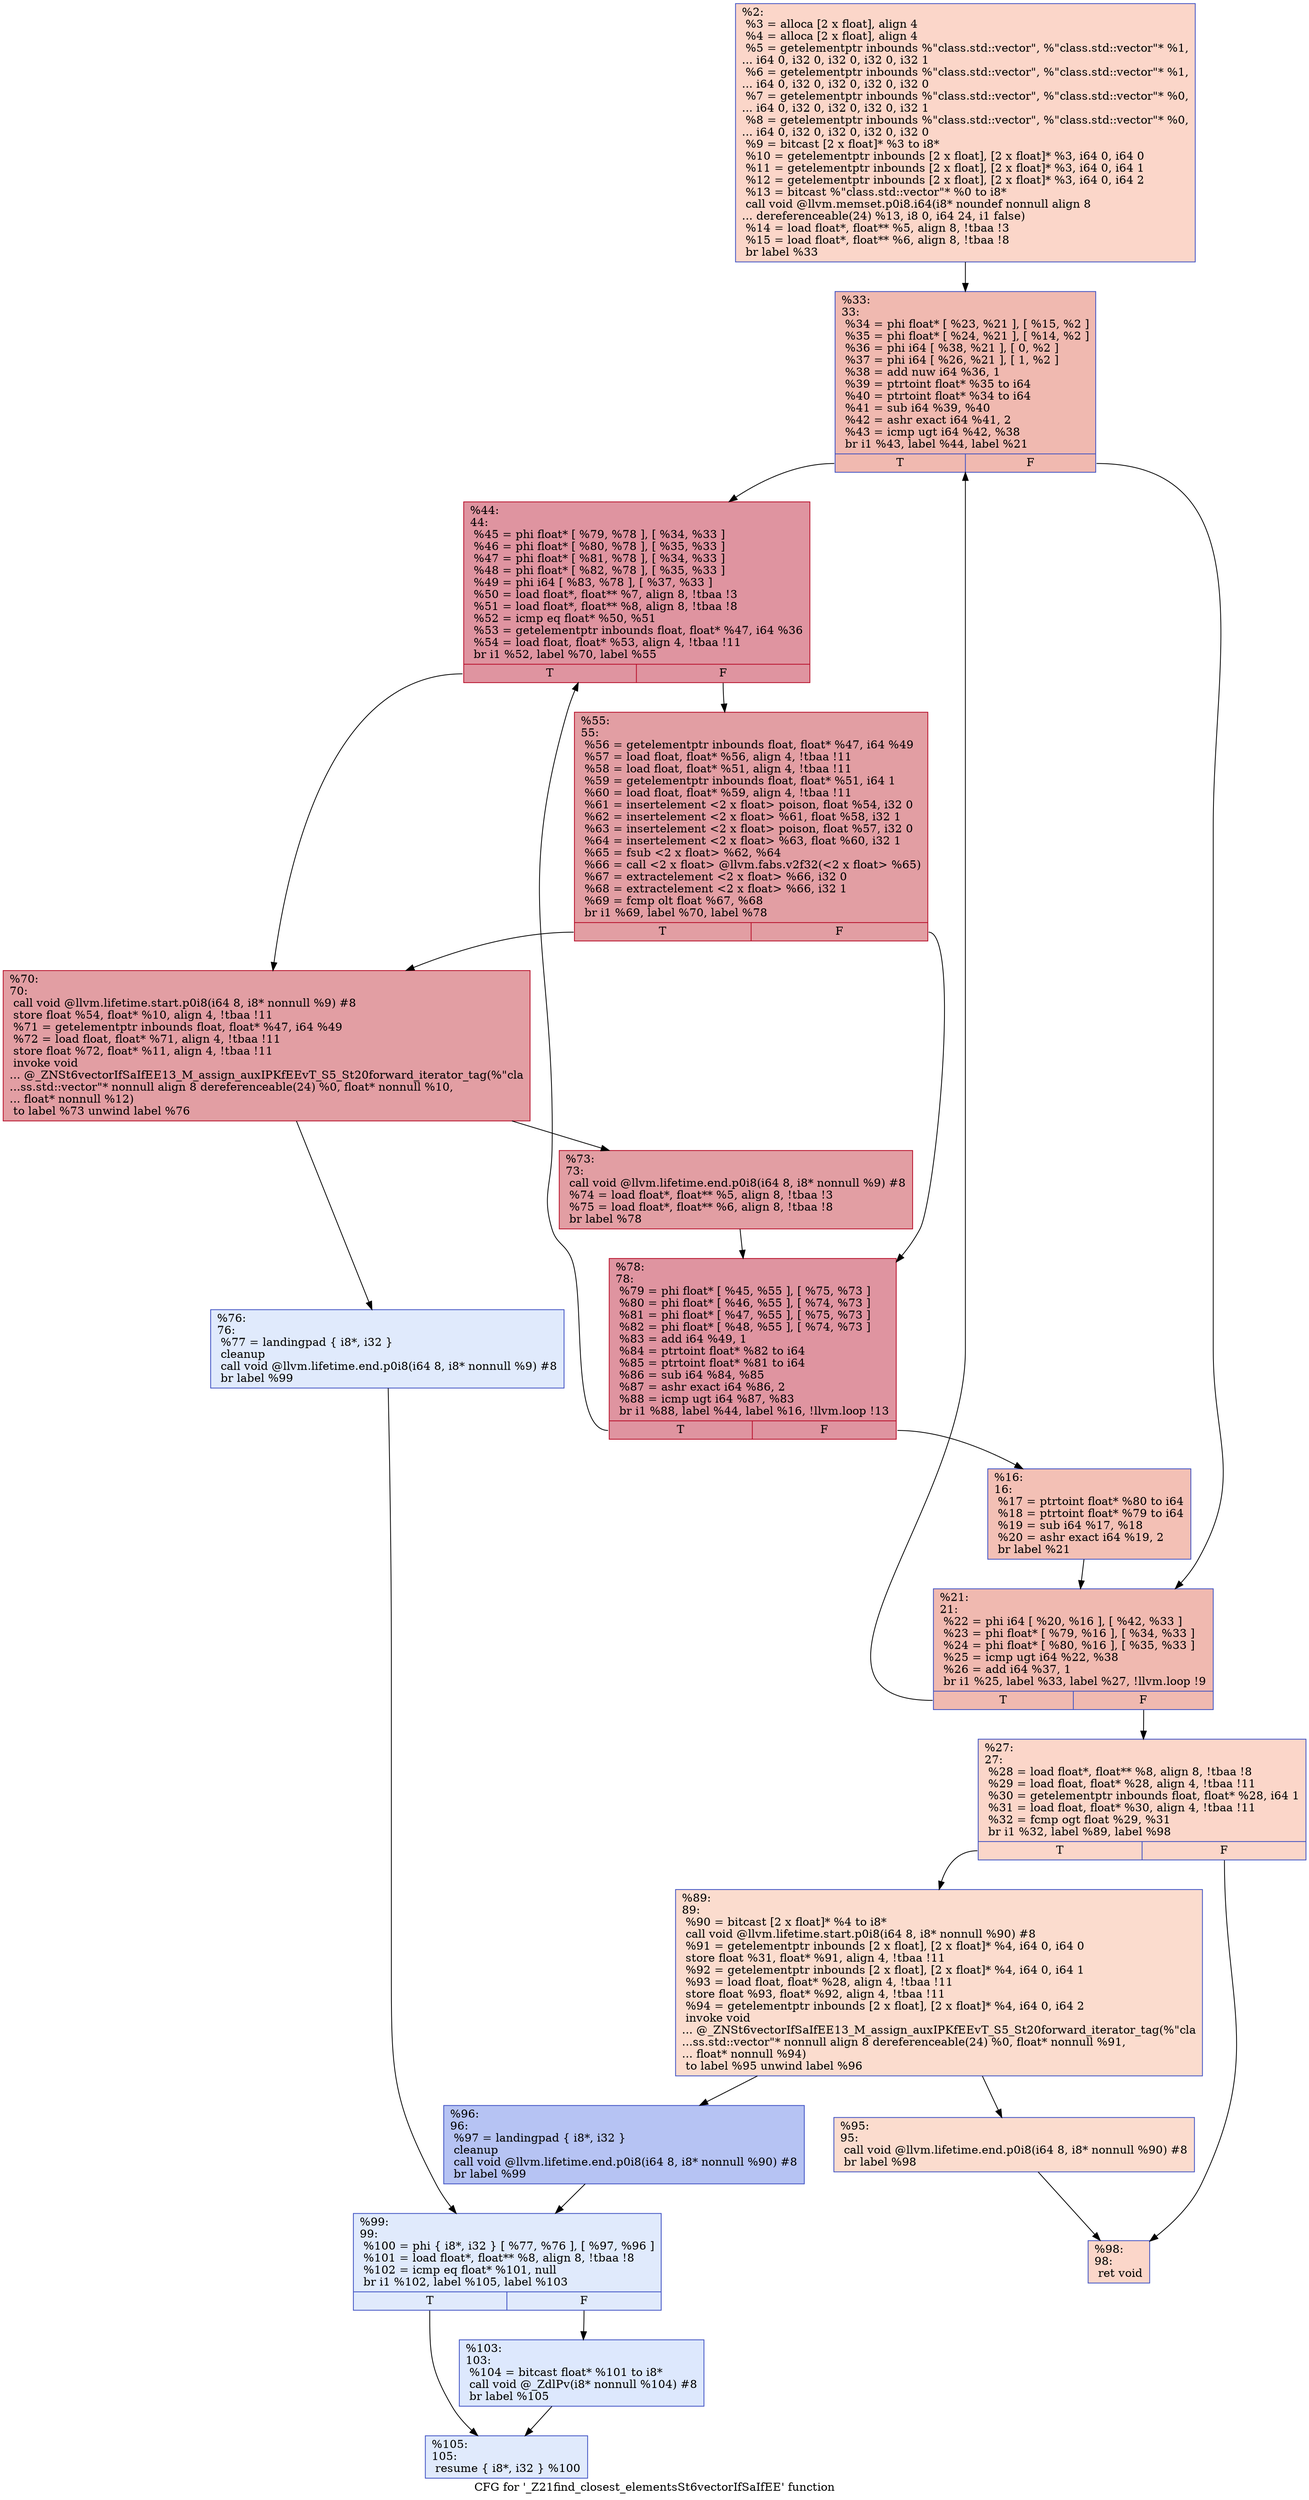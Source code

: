digraph "CFG for '_Z21find_closest_elementsSt6vectorIfSaIfEE' function" {
	label="CFG for '_Z21find_closest_elementsSt6vectorIfSaIfEE' function";

	Node0x563df5d64410 [shape=record,color="#3d50c3ff", style=filled, fillcolor="#f6a38570",label="{%2:\l  %3 = alloca [2 x float], align 4\l  %4 = alloca [2 x float], align 4\l  %5 = getelementptr inbounds %\"class.std::vector\", %\"class.std::vector\"* %1,\l... i64 0, i32 0, i32 0, i32 0, i32 1\l  %6 = getelementptr inbounds %\"class.std::vector\", %\"class.std::vector\"* %1,\l... i64 0, i32 0, i32 0, i32 0, i32 0\l  %7 = getelementptr inbounds %\"class.std::vector\", %\"class.std::vector\"* %0,\l... i64 0, i32 0, i32 0, i32 0, i32 1\l  %8 = getelementptr inbounds %\"class.std::vector\", %\"class.std::vector\"* %0,\l... i64 0, i32 0, i32 0, i32 0, i32 0\l  %9 = bitcast [2 x float]* %3 to i8*\l  %10 = getelementptr inbounds [2 x float], [2 x float]* %3, i64 0, i64 0\l  %11 = getelementptr inbounds [2 x float], [2 x float]* %3, i64 0, i64 1\l  %12 = getelementptr inbounds [2 x float], [2 x float]* %3, i64 0, i64 2\l  %13 = bitcast %\"class.std::vector\"* %0 to i8*\l  call void @llvm.memset.p0i8.i64(i8* noundef nonnull align 8\l... dereferenceable(24) %13, i8 0, i64 24, i1 false)\l  %14 = load float*, float** %5, align 8, !tbaa !3\l  %15 = load float*, float** %6, align 8, !tbaa !8\l  br label %33\l}"];
	Node0x563df5d64410 -> Node0x563df5d664d0;
	Node0x563df5d665d0 [shape=record,color="#3d50c3ff", style=filled, fillcolor="#e5705870",label="{%16:\l16:                                               \l  %17 = ptrtoint float* %80 to i64\l  %18 = ptrtoint float* %79 to i64\l  %19 = sub i64 %17, %18\l  %20 = ashr exact i64 %19, 2\l  br label %21\l}"];
	Node0x563df5d665d0 -> Node0x563df5d66840;
	Node0x563df5d66840 [shape=record,color="#3d50c3ff", style=filled, fillcolor="#de614d70",label="{%21:\l21:                                               \l  %22 = phi i64 [ %20, %16 ], [ %42, %33 ]\l  %23 = phi float* [ %79, %16 ], [ %34, %33 ]\l  %24 = phi float* [ %80, %16 ], [ %35, %33 ]\l  %25 = icmp ugt i64 %22, %38\l  %26 = add i64 %37, 1\l  br i1 %25, label %33, label %27, !llvm.loop !9\l|{<s0>T|<s1>F}}"];
	Node0x563df5d66840:s0 -> Node0x563df5d664d0;
	Node0x563df5d66840:s1 -> Node0x563df5d66e60;
	Node0x563df5d66e60 [shape=record,color="#3d50c3ff", style=filled, fillcolor="#f6a38570",label="{%27:\l27:                                               \l  %28 = load float*, float** %8, align 8, !tbaa !8\l  %29 = load float, float* %28, align 4, !tbaa !11\l  %30 = getelementptr inbounds float, float* %28, i64 1\l  %31 = load float, float* %30, align 4, !tbaa !11\l  %32 = fcmp ogt float %29, %31\l  br i1 %32, label %89, label %98\l|{<s0>T|<s1>F}}"];
	Node0x563df5d66e60:s0 -> Node0x563df5d68250;
	Node0x563df5d66e60:s1 -> Node0x563df5d682e0;
	Node0x563df5d664d0 [shape=record,color="#3d50c3ff", style=filled, fillcolor="#de614d70",label="{%33:\l33:                                               \l  %34 = phi float* [ %23, %21 ], [ %15, %2 ]\l  %35 = phi float* [ %24, %21 ], [ %14, %2 ]\l  %36 = phi i64 [ %38, %21 ], [ 0, %2 ]\l  %37 = phi i64 [ %26, %21 ], [ 1, %2 ]\l  %38 = add nuw i64 %36, 1\l  %39 = ptrtoint float* %35 to i64\l  %40 = ptrtoint float* %34 to i64\l  %41 = sub i64 %39, %40\l  %42 = ashr exact i64 %41, 2\l  %43 = icmp ugt i64 %42, %38\l  br i1 %43, label %44, label %21\l|{<s0>T|<s1>F}}"];
	Node0x563df5d664d0:s0 -> Node0x563df5d68a00;
	Node0x563df5d664d0:s1 -> Node0x563df5d66840;
	Node0x563df5d68a00 [shape=record,color="#b70d28ff", style=filled, fillcolor="#b70d2870",label="{%44:\l44:                                               \l  %45 = phi float* [ %79, %78 ], [ %34, %33 ]\l  %46 = phi float* [ %80, %78 ], [ %35, %33 ]\l  %47 = phi float* [ %81, %78 ], [ %34, %33 ]\l  %48 = phi float* [ %82, %78 ], [ %35, %33 ]\l  %49 = phi i64 [ %83, %78 ], [ %37, %33 ]\l  %50 = load float*, float** %7, align 8, !tbaa !3\l  %51 = load float*, float** %8, align 8, !tbaa !8\l  %52 = icmp eq float* %50, %51\l  %53 = getelementptr inbounds float, float* %47, i64 %36\l  %54 = load float, float* %53, align 4, !tbaa !11\l  br i1 %52, label %70, label %55\l|{<s0>T|<s1>F}}"];
	Node0x563df5d68a00:s0 -> Node0x563df5d69750;
	Node0x563df5d68a00:s1 -> Node0x563df5d697a0;
	Node0x563df5d697a0 [shape=record,color="#b70d28ff", style=filled, fillcolor="#be242e70",label="{%55:\l55:                                               \l  %56 = getelementptr inbounds float, float* %47, i64 %49\l  %57 = load float, float* %56, align 4, !tbaa !11\l  %58 = load float, float* %51, align 4, !tbaa !11\l  %59 = getelementptr inbounds float, float* %51, i64 1\l  %60 = load float, float* %59, align 4, !tbaa !11\l  %61 = insertelement \<2 x float\> poison, float %54, i32 0\l  %62 = insertelement \<2 x float\> %61, float %58, i32 1\l  %63 = insertelement \<2 x float\> poison, float %57, i32 0\l  %64 = insertelement \<2 x float\> %63, float %60, i32 1\l  %65 = fsub \<2 x float\> %62, %64\l  %66 = call \<2 x float\> @llvm.fabs.v2f32(\<2 x float\> %65)\l  %67 = extractelement \<2 x float\> %66, i32 0\l  %68 = extractelement \<2 x float\> %66, i32 1\l  %69 = fcmp olt float %67, %68\l  br i1 %69, label %70, label %78\l|{<s0>T|<s1>F}}"];
	Node0x563df5d697a0:s0 -> Node0x563df5d69750;
	Node0x563df5d697a0:s1 -> Node0x563df5d68b00;
	Node0x563df5d69750 [shape=record,color="#b70d28ff", style=filled, fillcolor="#be242e70",label="{%70:\l70:                                               \l  call void @llvm.lifetime.start.p0i8(i64 8, i8* nonnull %9) #8\l  store float %54, float* %10, align 4, !tbaa !11\l  %71 = getelementptr inbounds float, float* %47, i64 %49\l  %72 = load float, float* %71, align 4, !tbaa !11\l  store float %72, float* %11, align 4, !tbaa !11\l  invoke void\l... @_ZNSt6vectorIfSaIfEE13_M_assign_auxIPKfEEvT_S5_St20forward_iterator_tag(%\"cla\l...ss.std::vector\"* nonnull align 8 dereferenceable(24) %0, float* nonnull %10,\l... float* nonnull %12)\l          to label %73 unwind label %76\l}"];
	Node0x563df5d69750 -> Node0x563df5d6b6d0;
	Node0x563df5d69750 -> Node0x563df5d6b720;
	Node0x563df5d6b6d0 [shape=record,color="#b70d28ff", style=filled, fillcolor="#be242e70",label="{%73:\l73:                                               \l  call void @llvm.lifetime.end.p0i8(i64 8, i8* nonnull %9) #8\l  %74 = load float*, float** %5, align 8, !tbaa !3\l  %75 = load float*, float** %6, align 8, !tbaa !8\l  br label %78\l}"];
	Node0x563df5d6b6d0 -> Node0x563df5d68b00;
	Node0x563df5d6b720 [shape=record,color="#3d50c3ff", style=filled, fillcolor="#b9d0f970",label="{%76:\l76:                                               \l  %77 = landingpad \{ i8*, i32 \}\l          cleanup\l  call void @llvm.lifetime.end.p0i8(i64 8, i8* nonnull %9) #8\l  br label %99\l}"];
	Node0x563df5d6b720 -> Node0x563df5d6bfd0;
	Node0x563df5d68b00 [shape=record,color="#b70d28ff", style=filled, fillcolor="#b70d2870",label="{%78:\l78:                                               \l  %79 = phi float* [ %45, %55 ], [ %75, %73 ]\l  %80 = phi float* [ %46, %55 ], [ %74, %73 ]\l  %81 = phi float* [ %47, %55 ], [ %75, %73 ]\l  %82 = phi float* [ %48, %55 ], [ %74, %73 ]\l  %83 = add i64 %49, 1\l  %84 = ptrtoint float* %82 to i64\l  %85 = ptrtoint float* %81 to i64\l  %86 = sub i64 %84, %85\l  %87 = ashr exact i64 %86, 2\l  %88 = icmp ugt i64 %87, %83\l  br i1 %88, label %44, label %16, !llvm.loop !13\l|{<s0>T|<s1>F}}"];
	Node0x563df5d68b00:s0 -> Node0x563df5d68a00;
	Node0x563df5d68b00:s1 -> Node0x563df5d665d0;
	Node0x563df5d68250 [shape=record,color="#3d50c3ff", style=filled, fillcolor="#f7af9170",label="{%89:\l89:                                               \l  %90 = bitcast [2 x float]* %4 to i8*\l  call void @llvm.lifetime.start.p0i8(i64 8, i8* nonnull %90) #8\l  %91 = getelementptr inbounds [2 x float], [2 x float]* %4, i64 0, i64 0\l  store float %31, float* %91, align 4, !tbaa !11\l  %92 = getelementptr inbounds [2 x float], [2 x float]* %4, i64 0, i64 1\l  %93 = load float, float* %28, align 4, !tbaa !11\l  store float %93, float* %92, align 4, !tbaa !11\l  %94 = getelementptr inbounds [2 x float], [2 x float]* %4, i64 0, i64 2\l  invoke void\l... @_ZNSt6vectorIfSaIfEE13_M_assign_auxIPKfEEvT_S5_St20forward_iterator_tag(%\"cla\l...ss.std::vector\"* nonnull align 8 dereferenceable(24) %0, float* nonnull %91,\l... float* nonnull %94)\l          to label %95 unwind label %96\l}"];
	Node0x563df5d68250 -> Node0x563df5d6cd80;
	Node0x563df5d68250 -> Node0x563df5d6cdd0;
	Node0x563df5d6cd80 [shape=record,color="#3d50c3ff", style=filled, fillcolor="#f7af9170",label="{%95:\l95:                                               \l  call void @llvm.lifetime.end.p0i8(i64 8, i8* nonnull %90) #8\l  br label %98\l}"];
	Node0x563df5d6cd80 -> Node0x563df5d682e0;
	Node0x563df5d6cdd0 [shape=record,color="#3d50c3ff", style=filled, fillcolor="#5977e370",label="{%96:\l96:                                               \l  %97 = landingpad \{ i8*, i32 \}\l          cleanup\l  call void @llvm.lifetime.end.p0i8(i64 8, i8* nonnull %90) #8\l  br label %99\l}"];
	Node0x563df5d6cdd0 -> Node0x563df5d6bfd0;
	Node0x563df5d682e0 [shape=record,color="#3d50c3ff", style=filled, fillcolor="#f6a38570",label="{%98:\l98:                                               \l  ret void\l}"];
	Node0x563df5d6bfd0 [shape=record,color="#3d50c3ff", style=filled, fillcolor="#b9d0f970",label="{%99:\l99:                                               \l  %100 = phi \{ i8*, i32 \} [ %77, %76 ], [ %97, %96 ]\l  %101 = load float*, float** %8, align 8, !tbaa !8\l  %102 = icmp eq float* %101, null\l  br i1 %102, label %105, label %103\l|{<s0>T|<s1>F}}"];
	Node0x563df5d6bfd0:s0 -> Node0x563df5d6d4f0;
	Node0x563df5d6bfd0:s1 -> Node0x563df5d6d540;
	Node0x563df5d6d540 [shape=record,color="#3d50c3ff", style=filled, fillcolor="#b2ccfb70",label="{%103:\l103:                                              \l  %104 = bitcast float* %101 to i8*\l  call void @_ZdlPv(i8* nonnull %104) #8\l  br label %105\l}"];
	Node0x563df5d6d540 -> Node0x563df5d6d4f0;
	Node0x563df5d6d4f0 [shape=record,color="#3d50c3ff", style=filled, fillcolor="#b9d0f970",label="{%105:\l105:                                              \l  resume \{ i8*, i32 \} %100\l}"];
}
